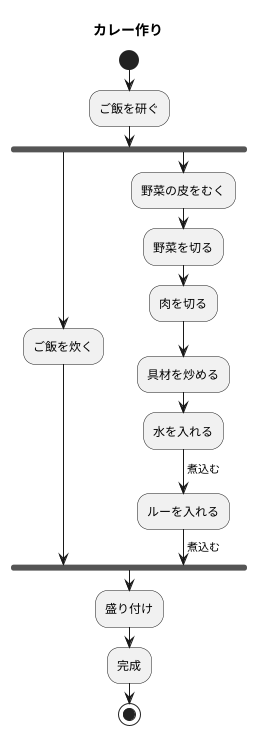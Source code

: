 @startuml カレー作り
title カレー作り
start
:ご飯を研ぐ;
fork
:ご飯を炊く;
fork again
:野菜の皮をむく;
:野菜を切る;
:肉を切る;
:具材を炒める;
:水を入れる;
->煮込む;
:ルーを入れる;
->煮込む;
end fork
:盛り付け;
:完成;
stop
@enduml